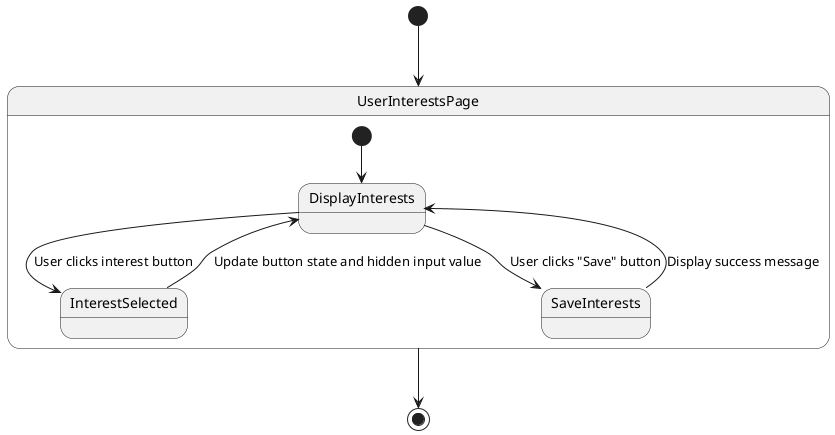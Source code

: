 @startuml
[*] --> UserInterestsPage

    state UserInterestsPage {
        [*] --> DisplayInterests

        DisplayInterests --> InterestSelected: User clicks interest button
        InterestSelected --> DisplayInterests: Update button state and hidden input value

        DisplayInterests --> SaveInterests: User clicks "Save" button
        SaveInterests --> DisplayInterests: Display success message
    }

    UserInterestsPage --> [*]
@enduml
